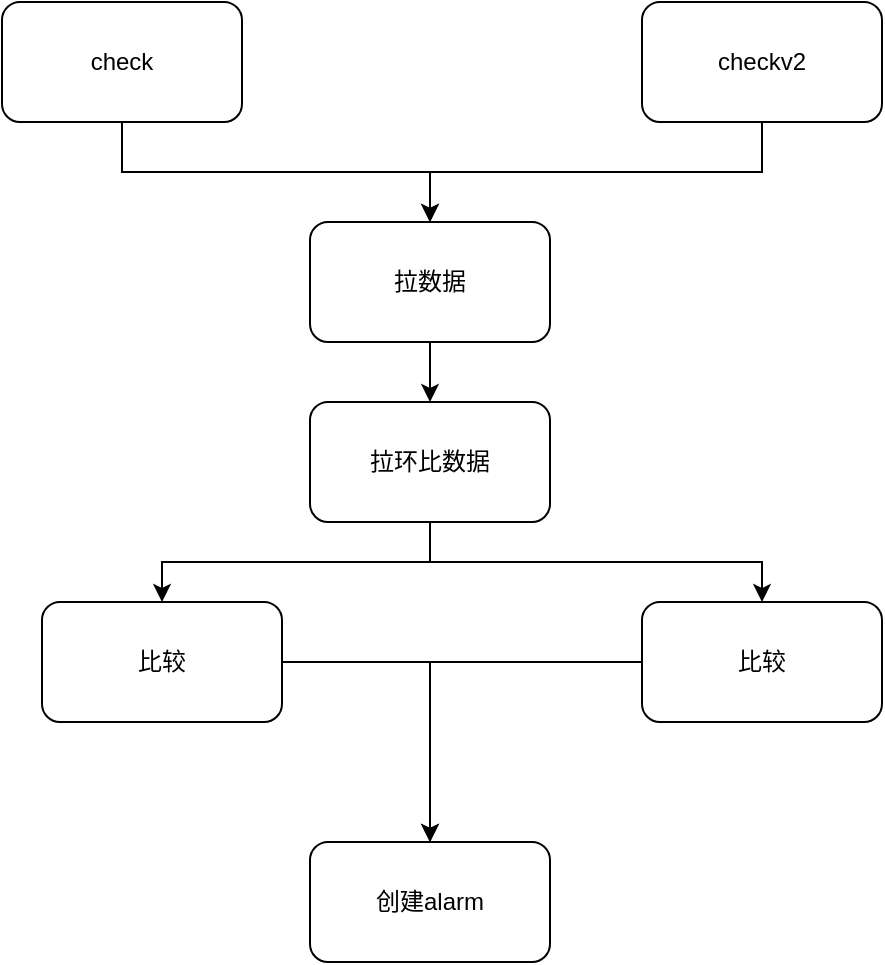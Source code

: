 <mxfile version="20.8.20" type="github">
  <diagram name="第 1 页" id="lrrHZ4swdHIC2B0YfNaa">
    <mxGraphModel dx="823" dy="544" grid="1" gridSize="10" guides="1" tooltips="1" connect="1" arrows="1" fold="1" page="1" pageScale="1" pageWidth="827" pageHeight="1169" math="0" shadow="0">
      <root>
        <mxCell id="0" />
        <mxCell id="1" parent="0" />
        <mxCell id="4T8ELLFSV2IHGSas_9KA-9" style="edgeStyle=orthogonalEdgeStyle;rounded=0;orthogonalLoop=1;jettySize=auto;html=1;exitX=0.5;exitY=1;exitDx=0;exitDy=0;entryX=0.5;entryY=0;entryDx=0;entryDy=0;" edge="1" parent="1" source="4T8ELLFSV2IHGSas_9KA-1" target="4T8ELLFSV2IHGSas_9KA-4">
          <mxGeometry relative="1" as="geometry" />
        </mxCell>
        <mxCell id="4T8ELLFSV2IHGSas_9KA-1" value="check" style="rounded=1;whiteSpace=wrap;html=1;" vertex="1" parent="1">
          <mxGeometry x="140" y="100" width="120" height="60" as="geometry" />
        </mxCell>
        <mxCell id="4T8ELLFSV2IHGSas_9KA-7" style="edgeStyle=orthogonalEdgeStyle;rounded=0;orthogonalLoop=1;jettySize=auto;html=1;exitX=0.5;exitY=1;exitDx=0;exitDy=0;entryX=0.5;entryY=0;entryDx=0;entryDy=0;" edge="1" parent="1" source="4T8ELLFSV2IHGSas_9KA-2" target="4T8ELLFSV2IHGSas_9KA-4">
          <mxGeometry relative="1" as="geometry" />
        </mxCell>
        <mxCell id="4T8ELLFSV2IHGSas_9KA-2" value="checkv2" style="rounded=1;whiteSpace=wrap;html=1;" vertex="1" parent="1">
          <mxGeometry x="460" y="100" width="120" height="60" as="geometry" />
        </mxCell>
        <mxCell id="4T8ELLFSV2IHGSas_9KA-11" style="edgeStyle=orthogonalEdgeStyle;rounded=0;orthogonalLoop=1;jettySize=auto;html=1;exitX=0.5;exitY=1;exitDx=0;exitDy=0;" edge="1" parent="1" source="4T8ELLFSV2IHGSas_9KA-3" target="4T8ELLFSV2IHGSas_9KA-5">
          <mxGeometry relative="1" as="geometry" />
        </mxCell>
        <mxCell id="4T8ELLFSV2IHGSas_9KA-12" style="edgeStyle=orthogonalEdgeStyle;rounded=0;orthogonalLoop=1;jettySize=auto;html=1;exitX=0.5;exitY=1;exitDx=0;exitDy=0;entryX=0.5;entryY=0;entryDx=0;entryDy=0;" edge="1" parent="1" source="4T8ELLFSV2IHGSas_9KA-3" target="4T8ELLFSV2IHGSas_9KA-6">
          <mxGeometry relative="1" as="geometry" />
        </mxCell>
        <mxCell id="4T8ELLFSV2IHGSas_9KA-3" value="拉环比数据" style="rounded=1;whiteSpace=wrap;html=1;" vertex="1" parent="1">
          <mxGeometry x="294" y="300" width="120" height="60" as="geometry" />
        </mxCell>
        <mxCell id="4T8ELLFSV2IHGSas_9KA-10" value="" style="edgeStyle=orthogonalEdgeStyle;rounded=0;orthogonalLoop=1;jettySize=auto;html=1;" edge="1" parent="1" source="4T8ELLFSV2IHGSas_9KA-4" target="4T8ELLFSV2IHGSas_9KA-3">
          <mxGeometry relative="1" as="geometry" />
        </mxCell>
        <mxCell id="4T8ELLFSV2IHGSas_9KA-4" value="拉数据" style="rounded=1;whiteSpace=wrap;html=1;" vertex="1" parent="1">
          <mxGeometry x="294" y="210" width="120" height="60" as="geometry" />
        </mxCell>
        <mxCell id="4T8ELLFSV2IHGSas_9KA-14" style="edgeStyle=orthogonalEdgeStyle;rounded=0;orthogonalLoop=1;jettySize=auto;html=1;entryX=0.5;entryY=0;entryDx=0;entryDy=0;" edge="1" parent="1" source="4T8ELLFSV2IHGSas_9KA-5" target="4T8ELLFSV2IHGSas_9KA-13">
          <mxGeometry relative="1" as="geometry" />
        </mxCell>
        <mxCell id="4T8ELLFSV2IHGSas_9KA-5" value="比较" style="rounded=1;whiteSpace=wrap;html=1;" vertex="1" parent="1">
          <mxGeometry x="160" y="400" width="120" height="60" as="geometry" />
        </mxCell>
        <mxCell id="4T8ELLFSV2IHGSas_9KA-16" style="edgeStyle=orthogonalEdgeStyle;rounded=0;orthogonalLoop=1;jettySize=auto;html=1;exitX=0;exitY=0.5;exitDx=0;exitDy=0;entryX=0.5;entryY=0;entryDx=0;entryDy=0;" edge="1" parent="1" source="4T8ELLFSV2IHGSas_9KA-6" target="4T8ELLFSV2IHGSas_9KA-13">
          <mxGeometry relative="1" as="geometry" />
        </mxCell>
        <mxCell id="4T8ELLFSV2IHGSas_9KA-6" value="比较" style="rounded=1;whiteSpace=wrap;html=1;" vertex="1" parent="1">
          <mxGeometry x="460" y="400" width="120" height="60" as="geometry" />
        </mxCell>
        <mxCell id="4T8ELLFSV2IHGSas_9KA-13" value="创建alarm" style="rounded=1;whiteSpace=wrap;html=1;" vertex="1" parent="1">
          <mxGeometry x="294" y="520" width="120" height="60" as="geometry" />
        </mxCell>
      </root>
    </mxGraphModel>
  </diagram>
</mxfile>

